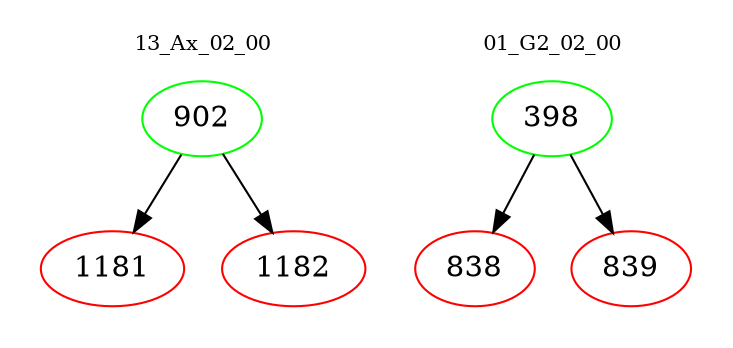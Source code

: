 digraph{
subgraph cluster_0 {
color = white
label = "13_Ax_02_00";
fontsize=10;
T0_902 [label="902", color="green"]
T0_902 -> T0_1181 [color="black"]
T0_1181 [label="1181", color="red"]
T0_902 -> T0_1182 [color="black"]
T0_1182 [label="1182", color="red"]
}
subgraph cluster_1 {
color = white
label = "01_G2_02_00";
fontsize=10;
T1_398 [label="398", color="green"]
T1_398 -> T1_838 [color="black"]
T1_838 [label="838", color="red"]
T1_398 -> T1_839 [color="black"]
T1_839 [label="839", color="red"]
}
}
